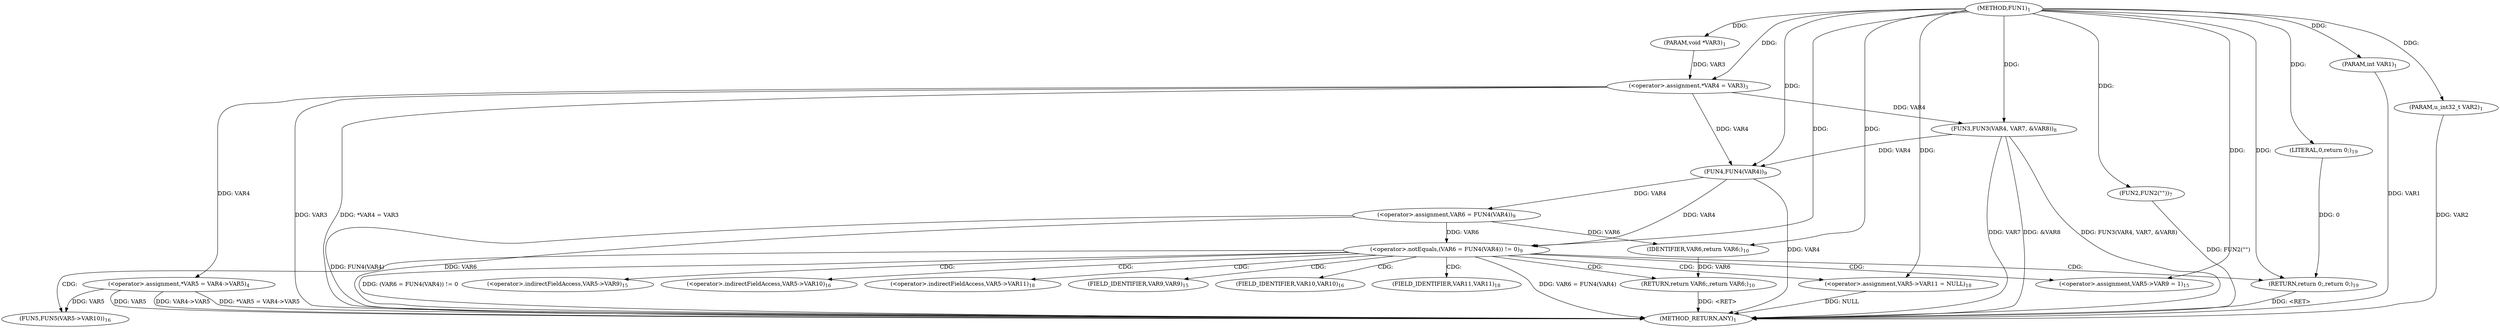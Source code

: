 digraph "FUN1" {  
"8" [label = <(METHOD,FUN1)<SUB>1</SUB>> ]
"57" [label = <(METHOD_RETURN,ANY)<SUB>1</SUB>> ]
"9" [label = <(PARAM,int VAR1)<SUB>1</SUB>> ]
"10" [label = <(PARAM,u_int32_t VAR2)<SUB>1</SUB>> ]
"11" [label = <(PARAM,void *VAR3)<SUB>1</SUB>> ]
"14" [label = <(&lt;operator&gt;.assignment,*VAR4 = VAR3)<SUB>3</SUB>> ]
"18" [label = <(&lt;operator&gt;.assignment,*VAR5 = VAR4-&gt;VAR5)<SUB>4</SUB>> ]
"24" [label = <(FUN2,FUN2(&quot;&quot;))<SUB>7</SUB>> ]
"26" [label = <(FUN3,FUN3(VAR4, VAR7, &amp;VAR8))<SUB>8</SUB>> ]
"41" [label = <(&lt;operator&gt;.assignment,VAR5-&gt;VAR9 = 1)<SUB>15</SUB>> ]
"46" [label = <(FUN5,FUN5(VAR5-&gt;VAR10))<SUB>16</SUB>> ]
"50" [label = <(&lt;operator&gt;.assignment,VAR5-&gt;VAR11 = NULL)<SUB>18</SUB>> ]
"55" [label = <(RETURN,return 0;,return 0;)<SUB>19</SUB>> ]
"32" [label = <(&lt;operator&gt;.notEquals,(VAR6 = FUN4(VAR4)) != 0)<SUB>9</SUB>> ]
"56" [label = <(LITERAL,0,return 0;)<SUB>19</SUB>> ]
"39" [label = <(RETURN,return VAR6;,return VAR6;)<SUB>10</SUB>> ]
"33" [label = <(&lt;operator&gt;.assignment,VAR6 = FUN4(VAR4))<SUB>9</SUB>> ]
"40" [label = <(IDENTIFIER,VAR6,return VAR6;)<SUB>10</SUB>> ]
"35" [label = <(FUN4,FUN4(VAR4))<SUB>9</SUB>> ]
"42" [label = <(&lt;operator&gt;.indirectFieldAccess,VAR5-&gt;VAR9)<SUB>15</SUB>> ]
"47" [label = <(&lt;operator&gt;.indirectFieldAccess,VAR5-&gt;VAR10)<SUB>16</SUB>> ]
"51" [label = <(&lt;operator&gt;.indirectFieldAccess,VAR5-&gt;VAR11)<SUB>18</SUB>> ]
"44" [label = <(FIELD_IDENTIFIER,VAR9,VAR9)<SUB>15</SUB>> ]
"49" [label = <(FIELD_IDENTIFIER,VAR10,VAR10)<SUB>16</SUB>> ]
"53" [label = <(FIELD_IDENTIFIER,VAR11,VAR11)<SUB>18</SUB>> ]
  "39" -> "57"  [ label = "DDG: &lt;RET&gt;"] 
  "55" -> "57"  [ label = "DDG: &lt;RET&gt;"] 
  "9" -> "57"  [ label = "DDG: VAR1"] 
  "10" -> "57"  [ label = "DDG: VAR2"] 
  "14" -> "57"  [ label = "DDG: VAR3"] 
  "14" -> "57"  [ label = "DDG: *VAR4 = VAR3"] 
  "18" -> "57"  [ label = "DDG: VAR5"] 
  "18" -> "57"  [ label = "DDG: VAR4-&gt;VAR5"] 
  "18" -> "57"  [ label = "DDG: *VAR5 = VAR4-&gt;VAR5"] 
  "24" -> "57"  [ label = "DDG: FUN2(&quot;&quot;)"] 
  "26" -> "57"  [ label = "DDG: &amp;VAR8"] 
  "26" -> "57"  [ label = "DDG: FUN3(VAR4, VAR7, &amp;VAR8)"] 
  "33" -> "57"  [ label = "DDG: VAR6"] 
  "35" -> "57"  [ label = "DDG: VAR4"] 
  "33" -> "57"  [ label = "DDG: FUN4(VAR4)"] 
  "32" -> "57"  [ label = "DDG: VAR6 = FUN4(VAR4)"] 
  "32" -> "57"  [ label = "DDG: (VAR6 = FUN4(VAR4)) != 0"] 
  "26" -> "57"  [ label = "DDG: VAR7"] 
  "50" -> "57"  [ label = "DDG: NULL"] 
  "8" -> "9"  [ label = "DDG: "] 
  "8" -> "10"  [ label = "DDG: "] 
  "8" -> "11"  [ label = "DDG: "] 
  "11" -> "14"  [ label = "DDG: VAR3"] 
  "8" -> "14"  [ label = "DDG: "] 
  "14" -> "18"  [ label = "DDG: VAR4"] 
  "8" -> "41"  [ label = "DDG: "] 
  "8" -> "50"  [ label = "DDG: "] 
  "56" -> "55"  [ label = "DDG: 0"] 
  "8" -> "55"  [ label = "DDG: "] 
  "8" -> "24"  [ label = "DDG: "] 
  "14" -> "26"  [ label = "DDG: VAR4"] 
  "8" -> "26"  [ label = "DDG: "] 
  "18" -> "46"  [ label = "DDG: VAR5"] 
  "8" -> "56"  [ label = "DDG: "] 
  "33" -> "32"  [ label = "DDG: VAR6"] 
  "35" -> "32"  [ label = "DDG: VAR4"] 
  "8" -> "32"  [ label = "DDG: "] 
  "40" -> "39"  [ label = "DDG: VAR6"] 
  "35" -> "33"  [ label = "DDG: VAR4"] 
  "33" -> "40"  [ label = "DDG: VAR6"] 
  "8" -> "40"  [ label = "DDG: "] 
  "26" -> "35"  [ label = "DDG: VAR4"] 
  "8" -> "35"  [ label = "DDG: "] 
  "14" -> "35"  [ label = "DDG: VAR4"] 
  "32" -> "47"  [ label = "CDG: "] 
  "32" -> "49"  [ label = "CDG: "] 
  "32" -> "50"  [ label = "CDG: "] 
  "32" -> "42"  [ label = "CDG: "] 
  "32" -> "51"  [ label = "CDG: "] 
  "32" -> "44"  [ label = "CDG: "] 
  "32" -> "55"  [ label = "CDG: "] 
  "32" -> "46"  [ label = "CDG: "] 
  "32" -> "53"  [ label = "CDG: "] 
  "32" -> "41"  [ label = "CDG: "] 
  "32" -> "39"  [ label = "CDG: "] 
}
